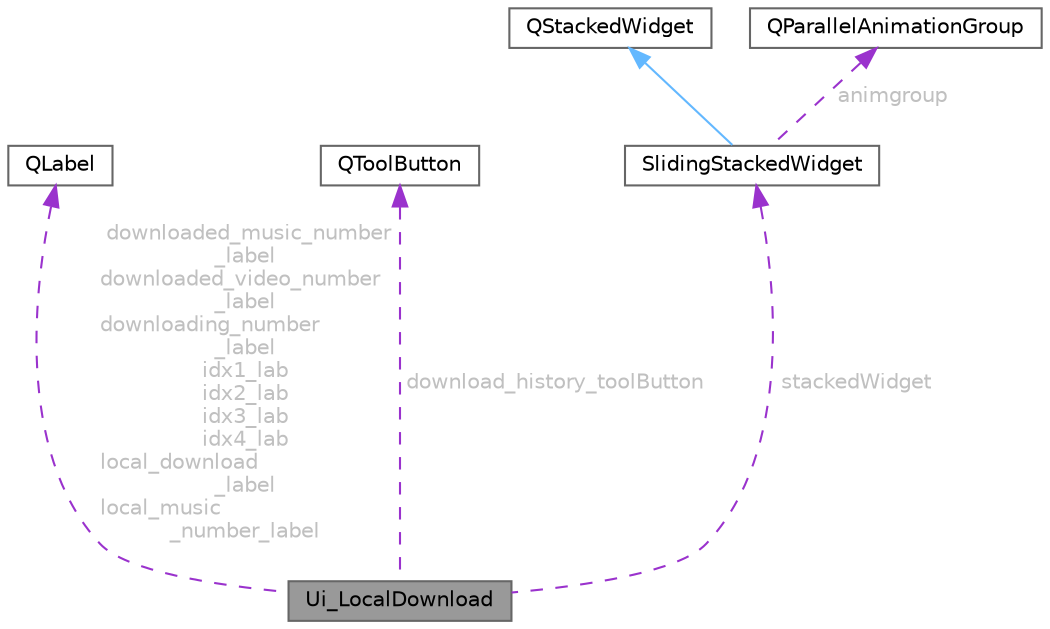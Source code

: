digraph "Ui_LocalDownload"
{
 // LATEX_PDF_SIZE
  bgcolor="transparent";
  edge [fontname=Helvetica,fontsize=10,labelfontname=Helvetica,labelfontsize=10];
  node [fontname=Helvetica,fontsize=10,shape=box,height=0.2,width=0.4];
  Node1 [id="Node000001",label="Ui_LocalDownload",height=0.2,width=0.4,color="gray40", fillcolor="grey60", style="filled", fontcolor="black",tooltip=" "];
  Node2 -> Node1 [id="edge1_Node000001_Node000002",dir="back",color="darkorchid3",style="dashed",tooltip=" ",label=" downloaded_music_number\l_label\ndownloaded_video_number\l_label\ndownloading_number\l_label\nidx1_lab\nidx2_lab\nidx3_lab\nidx4_lab\nlocal_download\l_label\nlocal_music\l_number_label",fontcolor="grey" ];
  Node2 [id="Node000002",label="QLabel",height=0.2,width=0.4,color="gray40", fillcolor="white", style="filled",URL="$class_q_label.html",tooltip="标签控件类"];
  Node3 -> Node1 [id="edge2_Node000001_Node000003",dir="back",color="darkorchid3",style="dashed",tooltip=" ",label=" download_history_toolButton",fontcolor="grey" ];
  Node3 [id="Node000003",label="QToolButton",height=0.2,width=0.4,color="gray40", fillcolor="white", style="filled",URL="$class_q_tool_button.html",tooltip="工具按钮类"];
  Node4 -> Node1 [id="edge3_Node000001_Node000004",dir="back",color="darkorchid3",style="dashed",tooltip=" ",label=" stackedWidget",fontcolor="grey" ];
  Node4 [id="Node000004",label="SlidingStackedWidget",height=0.2,width=0.4,color="gray40", fillcolor="white", style="filled",URL="$class_sliding_stacked_widget.html",tooltip="自定义堆栈窗口类，继承自 QStackedWidget，支持页面滑动动画"];
  Node5 -> Node4 [id="edge4_Node000004_Node000005",dir="back",color="steelblue1",style="solid",tooltip=" "];
  Node5 [id="Node000005",label="QStackedWidget",height=0.2,width=0.4,color="gray40", fillcolor="white", style="filled",tooltip=" "];
  Node6 -> Node4 [id="edge5_Node000004_Node000006",dir="back",color="darkorchid3",style="dashed",tooltip=" ",label=" animgroup",fontcolor="grey" ];
  Node6 [id="Node000006",label="QParallelAnimationGroup",height=0.2,width=0.4,color="gray40", fillcolor="white", style="filled",URL="$class_q_parallel_animation_group.html",tooltip="并行动画组类"];
}

